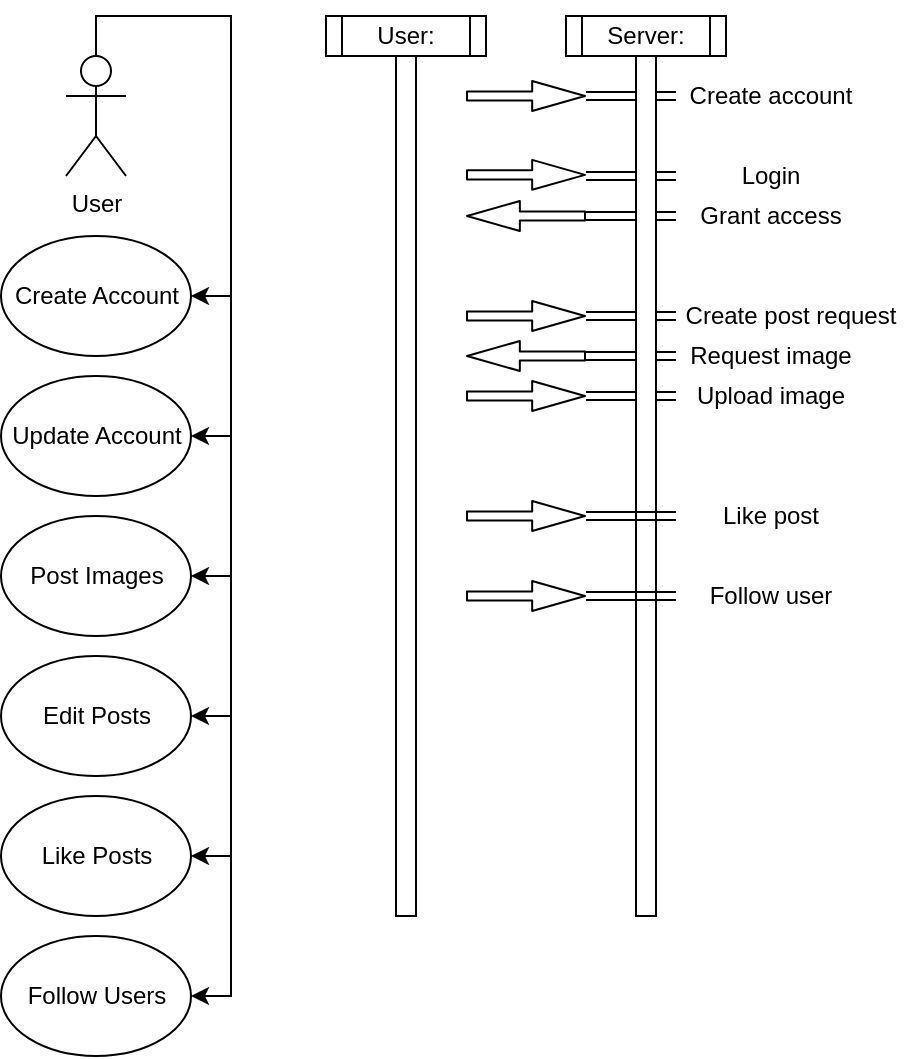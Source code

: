 <mxfile version="14.4.5" type="github">
  <diagram id="xQAQiBnubpCkgWLHh3Rl" name="Page-1">
    <mxGraphModel dx="446" dy="641" grid="1" gridSize="10" guides="1" tooltips="1" connect="1" arrows="1" fold="1" page="1" pageScale="1" pageWidth="850" pageHeight="1100" math="0" shadow="0">
      <root>
        <mxCell id="0" />
        <mxCell id="1" parent="0" />
        <mxCell id="hfRFohdYxngcztOoLjTW-9" style="edgeStyle=orthogonalEdgeStyle;rounded=0;orthogonalLoop=1;jettySize=auto;html=1;exitX=0.5;exitY=0;exitDx=0;exitDy=0;exitPerimeter=0;entryX=1;entryY=0.5;entryDx=0;entryDy=0;" edge="1" parent="1" source="hfRFohdYxngcztOoLjTW-1" target="hfRFohdYxngcztOoLjTW-7">
          <mxGeometry relative="1" as="geometry" />
        </mxCell>
        <mxCell id="hfRFohdYxngcztOoLjTW-10" style="edgeStyle=orthogonalEdgeStyle;rounded=0;orthogonalLoop=1;jettySize=auto;html=1;exitX=0.5;exitY=0;exitDx=0;exitDy=0;exitPerimeter=0;entryX=1;entryY=0.5;entryDx=0;entryDy=0;" edge="1" parent="1" source="hfRFohdYxngcztOoLjTW-1" target="hfRFohdYxngcztOoLjTW-2">
          <mxGeometry relative="1" as="geometry" />
        </mxCell>
        <mxCell id="hfRFohdYxngcztOoLjTW-11" style="edgeStyle=orthogonalEdgeStyle;rounded=0;orthogonalLoop=1;jettySize=auto;html=1;exitX=0.5;exitY=0;exitDx=0;exitDy=0;exitPerimeter=0;entryX=1;entryY=0.5;entryDx=0;entryDy=0;" edge="1" parent="1" source="hfRFohdYxngcztOoLjTW-1" target="hfRFohdYxngcztOoLjTW-3">
          <mxGeometry relative="1" as="geometry" />
        </mxCell>
        <mxCell id="hfRFohdYxngcztOoLjTW-12" style="edgeStyle=orthogonalEdgeStyle;rounded=0;orthogonalLoop=1;jettySize=auto;html=1;exitX=0.5;exitY=0;exitDx=0;exitDy=0;exitPerimeter=0;entryX=1;entryY=0.5;entryDx=0;entryDy=0;" edge="1" parent="1" source="hfRFohdYxngcztOoLjTW-1" target="hfRFohdYxngcztOoLjTW-4">
          <mxGeometry relative="1" as="geometry" />
        </mxCell>
        <mxCell id="hfRFohdYxngcztOoLjTW-13" style="edgeStyle=orthogonalEdgeStyle;rounded=0;orthogonalLoop=1;jettySize=auto;html=1;exitX=0.5;exitY=0;exitDx=0;exitDy=0;exitPerimeter=0;entryX=1;entryY=0.5;entryDx=0;entryDy=0;" edge="1" parent="1" source="hfRFohdYxngcztOoLjTW-1" target="hfRFohdYxngcztOoLjTW-5">
          <mxGeometry relative="1" as="geometry" />
        </mxCell>
        <mxCell id="hfRFohdYxngcztOoLjTW-14" style="edgeStyle=orthogonalEdgeStyle;rounded=0;orthogonalLoop=1;jettySize=auto;html=1;exitX=0.5;exitY=0;exitDx=0;exitDy=0;exitPerimeter=0;entryX=1;entryY=0.5;entryDx=0;entryDy=0;" edge="1" parent="1" source="hfRFohdYxngcztOoLjTW-1" target="hfRFohdYxngcztOoLjTW-6">
          <mxGeometry relative="1" as="geometry" />
        </mxCell>
        <mxCell id="hfRFohdYxngcztOoLjTW-1" value="User" style="shape=umlActor;verticalLabelPosition=bottom;verticalAlign=top;html=1;outlineConnect=0;" vertex="1" parent="1">
          <mxGeometry x="80" y="40" width="30" height="60" as="geometry" />
        </mxCell>
        <mxCell id="hfRFohdYxngcztOoLjTW-2" value="Create Account" style="ellipse;whiteSpace=wrap;html=1;" vertex="1" parent="1">
          <mxGeometry x="47.5" y="130" width="95" height="60" as="geometry" />
        </mxCell>
        <mxCell id="hfRFohdYxngcztOoLjTW-3" value="Update Account" style="ellipse;whiteSpace=wrap;html=1;" vertex="1" parent="1">
          <mxGeometry x="47.5" y="200" width="95" height="60" as="geometry" />
        </mxCell>
        <mxCell id="hfRFohdYxngcztOoLjTW-4" value="Post Images" style="ellipse;whiteSpace=wrap;html=1;" vertex="1" parent="1">
          <mxGeometry x="47.5" y="270" width="95" height="60" as="geometry" />
        </mxCell>
        <mxCell id="hfRFohdYxngcztOoLjTW-5" value="Edit Posts" style="ellipse;whiteSpace=wrap;html=1;" vertex="1" parent="1">
          <mxGeometry x="47.5" y="340" width="95" height="60" as="geometry" />
        </mxCell>
        <mxCell id="hfRFohdYxngcztOoLjTW-6" value="Like Posts" style="ellipse;whiteSpace=wrap;html=1;" vertex="1" parent="1">
          <mxGeometry x="47.5" y="410" width="95" height="60" as="geometry" />
        </mxCell>
        <mxCell id="hfRFohdYxngcztOoLjTW-7" value="Follow Users" style="ellipse;whiteSpace=wrap;html=1;" vertex="1" parent="1">
          <mxGeometry x="47.5" y="480" width="95" height="60" as="geometry" />
        </mxCell>
        <mxCell id="hfRFohdYxngcztOoLjTW-15" value="User:" style="shape=process;whiteSpace=wrap;html=1;backgroundOutline=1;" vertex="1" parent="1">
          <mxGeometry x="210" y="20" width="80" height="20" as="geometry" />
        </mxCell>
        <mxCell id="hfRFohdYxngcztOoLjTW-16" value="Server:" style="shape=process;whiteSpace=wrap;html=1;backgroundOutline=1;" vertex="1" parent="1">
          <mxGeometry x="330" y="20" width="80" height="20" as="geometry" />
        </mxCell>
        <mxCell id="hfRFohdYxngcztOoLjTW-20" value="" style="shape=flexArrow;endArrow=classic;html=1;endWidth=9.388;endSize=8.474;width=4.571;" edge="1" parent="1">
          <mxGeometry width="50" height="50" relative="1" as="geometry">
            <mxPoint x="280" y="60" as="sourcePoint" />
            <mxPoint x="340" y="60" as="targetPoint" />
          </mxGeometry>
        </mxCell>
        <mxCell id="hfRFohdYxngcztOoLjTW-21" value="" style="shape=flexArrow;endArrow=classic;html=1;endWidth=9.388;endSize=8.474;width=4.571;" edge="1" parent="1">
          <mxGeometry width="50" height="50" relative="1" as="geometry">
            <mxPoint x="280" y="99.43" as="sourcePoint" />
            <mxPoint x="340" y="99.43" as="targetPoint" />
          </mxGeometry>
        </mxCell>
        <mxCell id="hfRFohdYxngcztOoLjTW-23" value="" style="shape=flexArrow;endArrow=classic;html=1;endWidth=9.388;endSize=8.474;width=4.571;" edge="1" parent="1">
          <mxGeometry width="50" height="50" relative="1" as="geometry">
            <mxPoint x="280" y="170" as="sourcePoint" />
            <mxPoint x="340" y="170" as="targetPoint" />
          </mxGeometry>
        </mxCell>
        <mxCell id="hfRFohdYxngcztOoLjTW-24" value="" style="shape=flexArrow;endArrow=classic;html=1;endWidth=9.388;endSize=8.474;width=4.571;" edge="1" parent="1">
          <mxGeometry width="50" height="50" relative="1" as="geometry">
            <mxPoint x="280" y="210" as="sourcePoint" />
            <mxPoint x="340" y="210" as="targetPoint" />
          </mxGeometry>
        </mxCell>
        <mxCell id="hfRFohdYxngcztOoLjTW-48" style="shape=link;rounded=0;orthogonalLoop=1;jettySize=auto;html=1;" edge="1" parent="1" source="hfRFohdYxngcztOoLjTW-26">
          <mxGeometry relative="1" as="geometry">
            <mxPoint x="340" y="60" as="targetPoint" />
          </mxGeometry>
        </mxCell>
        <mxCell id="hfRFohdYxngcztOoLjTW-26" value="Create account" style="text;html=1;strokeColor=none;fillColor=none;align=center;verticalAlign=middle;whiteSpace=wrap;rounded=0;" vertex="1" parent="1">
          <mxGeometry x="385" y="50" width="95" height="20" as="geometry" />
        </mxCell>
        <mxCell id="hfRFohdYxngcztOoLjTW-47" style="edgeStyle=orthogonalEdgeStyle;shape=link;rounded=0;orthogonalLoop=1;jettySize=auto;html=1;" edge="1" parent="1" source="hfRFohdYxngcztOoLjTW-27">
          <mxGeometry relative="1" as="geometry">
            <mxPoint x="340" y="100" as="targetPoint" />
          </mxGeometry>
        </mxCell>
        <mxCell id="hfRFohdYxngcztOoLjTW-27" value="Login" style="text;html=1;strokeColor=none;fillColor=none;align=center;verticalAlign=middle;whiteSpace=wrap;rounded=0;" vertex="1" parent="1">
          <mxGeometry x="385" y="90" width="95" height="20" as="geometry" />
        </mxCell>
        <mxCell id="hfRFohdYxngcztOoLjTW-29" value="" style="shape=flexArrow;endArrow=classic;html=1;endWidth=9.388;endSize=8.474;width=4.571;" edge="1" parent="1">
          <mxGeometry width="50" height="50" relative="1" as="geometry">
            <mxPoint x="340" y="120.0" as="sourcePoint" />
            <mxPoint x="280" y="120.0" as="targetPoint" />
          </mxGeometry>
        </mxCell>
        <mxCell id="hfRFohdYxngcztOoLjTW-46" style="edgeStyle=orthogonalEdgeStyle;shape=link;rounded=0;orthogonalLoop=1;jettySize=auto;html=1;" edge="1" parent="1" source="hfRFohdYxngcztOoLjTW-31">
          <mxGeometry relative="1" as="geometry">
            <mxPoint x="340" y="120" as="targetPoint" />
          </mxGeometry>
        </mxCell>
        <mxCell id="hfRFohdYxngcztOoLjTW-31" value="Grant access" style="text;html=1;strokeColor=none;fillColor=none;align=center;verticalAlign=middle;whiteSpace=wrap;rounded=0;" vertex="1" parent="1">
          <mxGeometry x="385" y="110" width="95" height="20" as="geometry" />
        </mxCell>
        <mxCell id="hfRFohdYxngcztOoLjTW-49" style="edgeStyle=orthogonalEdgeStyle;shape=link;rounded=0;orthogonalLoop=1;jettySize=auto;html=1;" edge="1" parent="1" source="hfRFohdYxngcztOoLjTW-33">
          <mxGeometry relative="1" as="geometry">
            <mxPoint x="340" y="170" as="targetPoint" />
          </mxGeometry>
        </mxCell>
        <mxCell id="hfRFohdYxngcztOoLjTW-33" value="Create post request" style="text;html=1;strokeColor=none;fillColor=none;align=center;verticalAlign=middle;whiteSpace=wrap;rounded=0;" vertex="1" parent="1">
          <mxGeometry x="385" y="160" width="115" height="20" as="geometry" />
        </mxCell>
        <mxCell id="hfRFohdYxngcztOoLjTW-34" value="" style="shape=flexArrow;endArrow=classic;html=1;endWidth=9.388;endSize=8.474;width=4.571;" edge="1" parent="1">
          <mxGeometry width="50" height="50" relative="1" as="geometry">
            <mxPoint x="340" y="190" as="sourcePoint" />
            <mxPoint x="280" y="190" as="targetPoint" />
          </mxGeometry>
        </mxCell>
        <mxCell id="hfRFohdYxngcztOoLjTW-50" style="edgeStyle=orthogonalEdgeStyle;shape=link;rounded=0;orthogonalLoop=1;jettySize=auto;html=1;" edge="1" parent="1" source="hfRFohdYxngcztOoLjTW-37">
          <mxGeometry relative="1" as="geometry">
            <mxPoint x="340" y="190" as="targetPoint" />
          </mxGeometry>
        </mxCell>
        <mxCell id="hfRFohdYxngcztOoLjTW-37" value="Request image" style="text;html=1;strokeColor=none;fillColor=none;align=center;verticalAlign=middle;whiteSpace=wrap;rounded=0;" vertex="1" parent="1">
          <mxGeometry x="385" y="180" width="95" height="20" as="geometry" />
        </mxCell>
        <mxCell id="hfRFohdYxngcztOoLjTW-51" style="edgeStyle=orthogonalEdgeStyle;shape=link;rounded=0;orthogonalLoop=1;jettySize=auto;html=1;" edge="1" parent="1" source="hfRFohdYxngcztOoLjTW-38">
          <mxGeometry relative="1" as="geometry">
            <mxPoint x="340" y="210" as="targetPoint" />
          </mxGeometry>
        </mxCell>
        <mxCell id="hfRFohdYxngcztOoLjTW-38" value="Upload image" style="text;html=1;strokeColor=none;fillColor=none;align=center;verticalAlign=middle;whiteSpace=wrap;rounded=0;" vertex="1" parent="1">
          <mxGeometry x="385" y="200" width="95" height="20" as="geometry" />
        </mxCell>
        <mxCell id="hfRFohdYxngcztOoLjTW-40" value="" style="rounded=0;whiteSpace=wrap;html=1;" vertex="1" parent="1">
          <mxGeometry x="245" y="40" width="10" height="430" as="geometry" />
        </mxCell>
        <mxCell id="hfRFohdYxngcztOoLjTW-43" value="" style="rounded=0;whiteSpace=wrap;html=1;" vertex="1" parent="1">
          <mxGeometry x="365" y="40" width="10" height="430" as="geometry" />
        </mxCell>
        <mxCell id="hfRFohdYxngcztOoLjTW-52" value="" style="shape=flexArrow;endArrow=classic;html=1;endWidth=9.388;endSize=8.474;width=4.571;" edge="1" parent="1">
          <mxGeometry width="50" height="50" relative="1" as="geometry">
            <mxPoint x="280" y="270" as="sourcePoint" />
            <mxPoint x="340" y="270" as="targetPoint" />
          </mxGeometry>
        </mxCell>
        <mxCell id="hfRFohdYxngcztOoLjTW-53" value="" style="shape=flexArrow;endArrow=classic;html=1;endWidth=9.388;endSize=8.474;width=4.571;" edge="1" parent="1">
          <mxGeometry width="50" height="50" relative="1" as="geometry">
            <mxPoint x="280" y="310" as="sourcePoint" />
            <mxPoint x="340" y="310" as="targetPoint" />
          </mxGeometry>
        </mxCell>
        <mxCell id="hfRFohdYxngcztOoLjTW-57" style="edgeStyle=orthogonalEdgeStyle;shape=link;rounded=0;orthogonalLoop=1;jettySize=auto;html=1;" edge="1" parent="1" source="hfRFohdYxngcztOoLjTW-54">
          <mxGeometry relative="1" as="geometry">
            <mxPoint x="340" y="270" as="targetPoint" />
          </mxGeometry>
        </mxCell>
        <mxCell id="hfRFohdYxngcztOoLjTW-54" value="Like post" style="text;html=1;strokeColor=none;fillColor=none;align=center;verticalAlign=middle;whiteSpace=wrap;rounded=0;" vertex="1" parent="1">
          <mxGeometry x="385" y="260" width="95" height="20" as="geometry" />
        </mxCell>
        <mxCell id="hfRFohdYxngcztOoLjTW-58" style="edgeStyle=orthogonalEdgeStyle;shape=link;rounded=0;orthogonalLoop=1;jettySize=auto;html=1;" edge="1" parent="1" source="hfRFohdYxngcztOoLjTW-56">
          <mxGeometry relative="1" as="geometry">
            <mxPoint x="340" y="310" as="targetPoint" />
          </mxGeometry>
        </mxCell>
        <mxCell id="hfRFohdYxngcztOoLjTW-56" value="Follow user" style="text;html=1;strokeColor=none;fillColor=none;align=center;verticalAlign=middle;whiteSpace=wrap;rounded=0;" vertex="1" parent="1">
          <mxGeometry x="385" y="300" width="95" height="20" as="geometry" />
        </mxCell>
      </root>
    </mxGraphModel>
  </diagram>
</mxfile>

